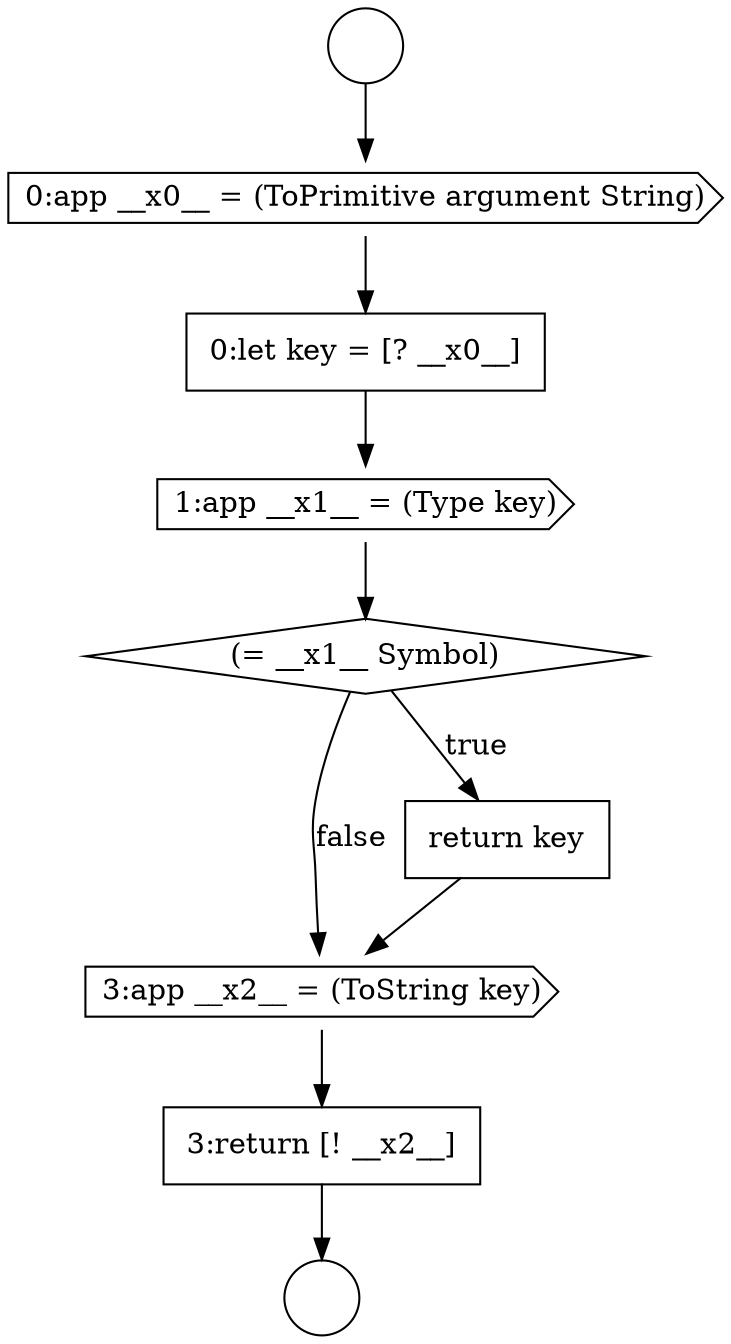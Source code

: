 digraph {
  node385 [shape=circle label=" " color="black" fillcolor="white" style=filled]
  node389 [shape=cds, label=<<font color="black">1:app __x1__ = (Type key)</font>> color="black" fillcolor="white" style=filled]
  node392 [shape=cds, label=<<font color="black">3:app __x2__ = (ToString key)</font>> color="black" fillcolor="white" style=filled]
  node388 [shape=none, margin=0, label=<<font color="black">
    <table border="0" cellborder="1" cellspacing="0" cellpadding="10">
      <tr><td align="left">0:let key = [? __x0__]</td></tr>
    </table>
  </font>> color="black" fillcolor="white" style=filled]
  node393 [shape=none, margin=0, label=<<font color="black">
    <table border="0" cellborder="1" cellspacing="0" cellpadding="10">
      <tr><td align="left">3:return [! __x2__]</td></tr>
    </table>
  </font>> color="black" fillcolor="white" style=filled]
  node391 [shape=none, margin=0, label=<<font color="black">
    <table border="0" cellborder="1" cellspacing="0" cellpadding="10">
      <tr><td align="left">return key</td></tr>
    </table>
  </font>> color="black" fillcolor="white" style=filled]
  node387 [shape=cds, label=<<font color="black">0:app __x0__ = (ToPrimitive argument String)</font>> color="black" fillcolor="white" style=filled]
  node386 [shape=circle label=" " color="black" fillcolor="white" style=filled]
  node390 [shape=diamond, label=<<font color="black">(= __x1__ Symbol)</font>> color="black" fillcolor="white" style=filled]
  node385 -> node387 [ color="black"]
  node387 -> node388 [ color="black"]
  node388 -> node389 [ color="black"]
  node390 -> node391 [label=<<font color="black">true</font>> color="black"]
  node390 -> node392 [label=<<font color="black">false</font>> color="black"]
  node392 -> node393 [ color="black"]
  node391 -> node392 [ color="black"]
  node389 -> node390 [ color="black"]
  node393 -> node386 [ color="black"]
}
